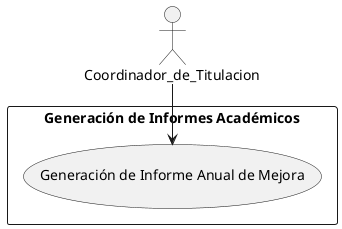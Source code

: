 @startuml
actor Coordinador_de_Titulacion as CT
rectangle "Generación de Informes Académicos" {
    usecase "Generación de Informe Anual de Mejora" as UC2
    CT --> UC2
}
@enduml
